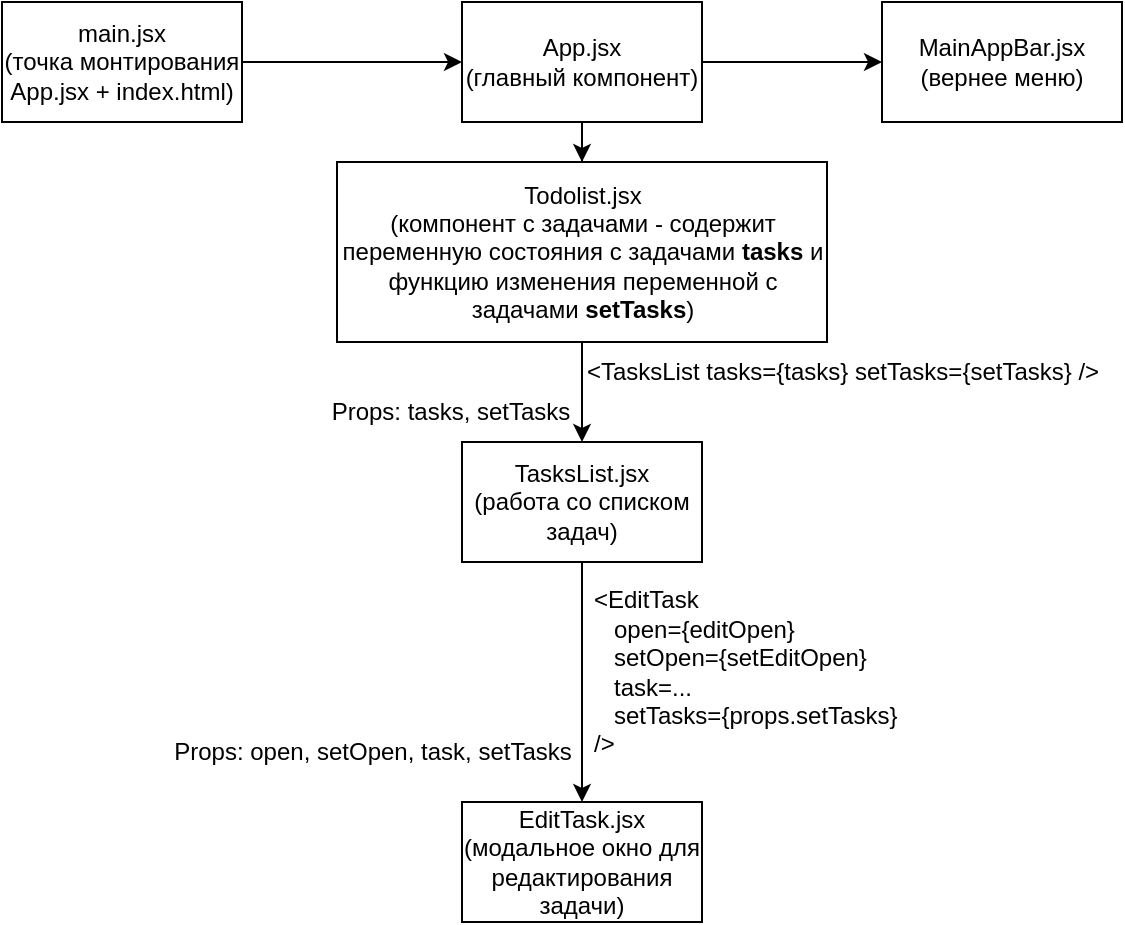 <mxfile version="22.0.6" type="device">
  <diagram name="Страница — 1" id="rrN9tCJj_cK9-NwQscs3">
    <mxGraphModel dx="875" dy="472" grid="1" gridSize="10" guides="1" tooltips="1" connect="1" arrows="1" fold="1" page="1" pageScale="1" pageWidth="827" pageHeight="1169" math="0" shadow="0">
      <root>
        <mxCell id="0" />
        <mxCell id="1" parent="0" />
        <mxCell id="C4u-wh9Gr0WHMmJXyEN8-3" value="" style="edgeStyle=orthogonalEdgeStyle;rounded=0;orthogonalLoop=1;jettySize=auto;html=1;" edge="1" parent="1" source="C4u-wh9Gr0WHMmJXyEN8-1" target="C4u-wh9Gr0WHMmJXyEN8-2">
          <mxGeometry relative="1" as="geometry" />
        </mxCell>
        <mxCell id="C4u-wh9Gr0WHMmJXyEN8-15" value="" style="edgeStyle=orthogonalEdgeStyle;rounded=0;orthogonalLoop=1;jettySize=auto;html=1;" edge="1" parent="1" source="C4u-wh9Gr0WHMmJXyEN8-1" target="C4u-wh9Gr0WHMmJXyEN8-14">
          <mxGeometry relative="1" as="geometry" />
        </mxCell>
        <mxCell id="C4u-wh9Gr0WHMmJXyEN8-1" value="App.jsx &lt;br&gt;(главный компонент)" style="rounded=0;whiteSpace=wrap;html=1;" vertex="1" parent="1">
          <mxGeometry x="350" y="60" width="120" height="60" as="geometry" />
        </mxCell>
        <mxCell id="C4u-wh9Gr0WHMmJXyEN8-5" value="" style="edgeStyle=orthogonalEdgeStyle;rounded=0;orthogonalLoop=1;jettySize=auto;html=1;" edge="1" parent="1" source="C4u-wh9Gr0WHMmJXyEN8-2" target="C4u-wh9Gr0WHMmJXyEN8-4">
          <mxGeometry relative="1" as="geometry" />
        </mxCell>
        <mxCell id="C4u-wh9Gr0WHMmJXyEN8-2" value="Todolist.jsx&lt;br&gt;(компонент с задачами - содержит переменную состояния с задачами &lt;b&gt;tasks&lt;/b&gt; и функцию изменения переменной с задачами &lt;b&gt;setTasks&lt;/b&gt;)" style="rounded=0;whiteSpace=wrap;html=1;" vertex="1" parent="1">
          <mxGeometry x="287.5" y="140" width="245" height="90" as="geometry" />
        </mxCell>
        <mxCell id="C4u-wh9Gr0WHMmJXyEN8-7" value="" style="edgeStyle=orthogonalEdgeStyle;rounded=0;orthogonalLoop=1;jettySize=auto;html=1;" edge="1" parent="1" source="C4u-wh9Gr0WHMmJXyEN8-4" target="C4u-wh9Gr0WHMmJXyEN8-6">
          <mxGeometry relative="1" as="geometry" />
        </mxCell>
        <mxCell id="C4u-wh9Gr0WHMmJXyEN8-4" value="TasksList.jsx&lt;br&gt;(работа со списком задач)" style="rounded=0;whiteSpace=wrap;html=1;" vertex="1" parent="1">
          <mxGeometry x="350" y="280" width="120" height="60" as="geometry" />
        </mxCell>
        <mxCell id="C4u-wh9Gr0WHMmJXyEN8-6" value="EditTask.jsx&lt;br&gt;(модальное окно для редактирования задачи)" style="rounded=0;whiteSpace=wrap;html=1;" vertex="1" parent="1">
          <mxGeometry x="350" y="460" width="120" height="60" as="geometry" />
        </mxCell>
        <mxCell id="C4u-wh9Gr0WHMmJXyEN8-9" value="Props:&amp;nbsp;tasks, setTasks" style="text;html=1;align=center;verticalAlign=middle;resizable=0;points=[];autosize=1;strokeColor=none;fillColor=none;" vertex="1" parent="1">
          <mxGeometry x="274" y="250" width="140" height="30" as="geometry" />
        </mxCell>
        <mxCell id="C4u-wh9Gr0WHMmJXyEN8-10" value="Props: open, setOpen, task, setTasks" style="text;html=1;align=center;verticalAlign=middle;resizable=0;points=[];autosize=1;strokeColor=none;fillColor=none;" vertex="1" parent="1">
          <mxGeometry x="195" y="420" width="220" height="30" as="geometry" />
        </mxCell>
        <mxCell id="C4u-wh9Gr0WHMmJXyEN8-12" value="&amp;lt;TasksList tasks={tasks} setTasks={setTasks} /&amp;gt;" style="text;html=1;align=center;verticalAlign=middle;resizable=0;points=[];autosize=1;strokeColor=none;fillColor=none;" vertex="1" parent="1">
          <mxGeometry x="400" y="230" width="280" height="30" as="geometry" />
        </mxCell>
        <mxCell id="C4u-wh9Gr0WHMmJXyEN8-13" value="&lt;div&gt;&amp;lt;EditTask&lt;/div&gt;&lt;div&gt;&amp;nbsp; &amp;nbsp;open={editOpen}&lt;/div&gt;&lt;div&gt;&amp;nbsp; &amp;nbsp;setOpen={setEditOpen}&lt;/div&gt;&lt;div&gt;&amp;nbsp; &amp;nbsp;task=...&lt;/div&gt;&lt;div&gt;&amp;nbsp; &amp;nbsp;setTasks={props.setTasks}&lt;/div&gt;&lt;div&gt;/&amp;gt;&lt;/div&gt;" style="text;html=1;strokeColor=none;fillColor=none;align=left;verticalAlign=middle;whiteSpace=wrap;rounded=0;" vertex="1" parent="1">
          <mxGeometry x="414" y="380" width="260" height="30" as="geometry" />
        </mxCell>
        <mxCell id="C4u-wh9Gr0WHMmJXyEN8-14" value="MainAppBar.jsx&lt;br&gt;(вернее меню)" style="rounded=0;whiteSpace=wrap;html=1;" vertex="1" parent="1">
          <mxGeometry x="560" y="60" width="120" height="60" as="geometry" />
        </mxCell>
        <mxCell id="C4u-wh9Gr0WHMmJXyEN8-17" value="" style="edgeStyle=orthogonalEdgeStyle;rounded=0;orthogonalLoop=1;jettySize=auto;html=1;" edge="1" parent="1" source="C4u-wh9Gr0WHMmJXyEN8-16" target="C4u-wh9Gr0WHMmJXyEN8-1">
          <mxGeometry relative="1" as="geometry" />
        </mxCell>
        <mxCell id="C4u-wh9Gr0WHMmJXyEN8-16" value="main.jsx&lt;br&gt;(точка монтирования App.jsx + index.html)" style="rounded=0;whiteSpace=wrap;html=1;" vertex="1" parent="1">
          <mxGeometry x="120" y="60" width="120" height="60" as="geometry" />
        </mxCell>
      </root>
    </mxGraphModel>
  </diagram>
</mxfile>
